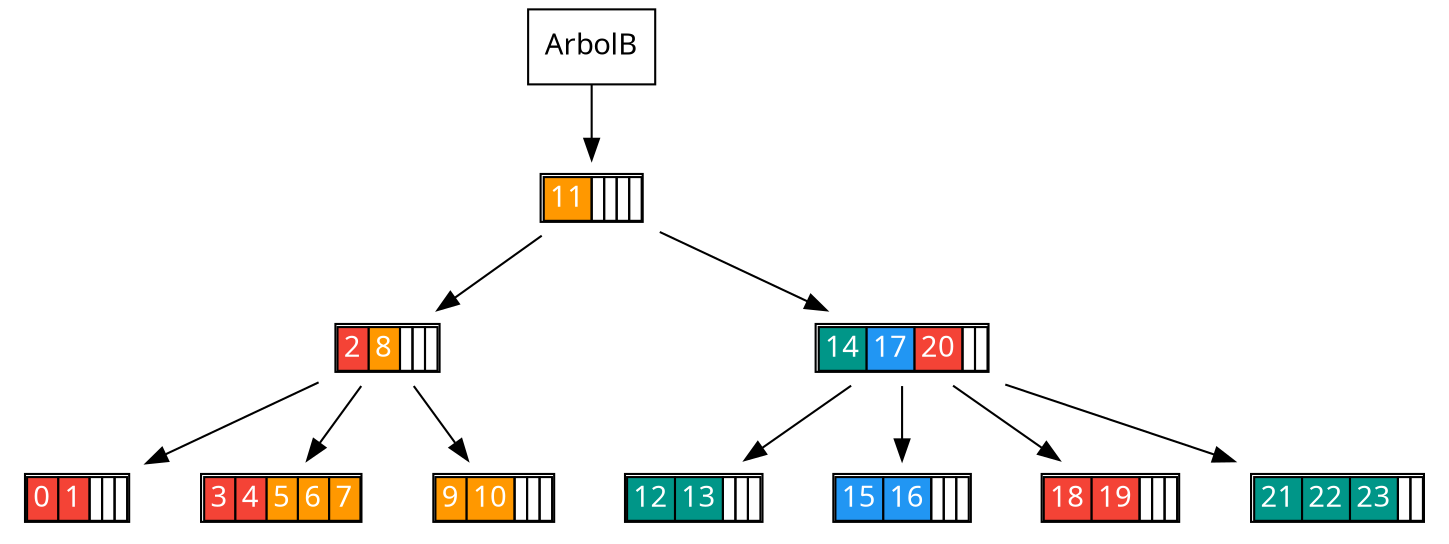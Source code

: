 digraph arbol{
ArbolB [shape=record, fontname="Raleway", label=ArbolB]548191450 [shape=none, fontname="Raleway",label=<<TABLE CELLSPACING="0"><TR><TD BGCOLOR ="#ff9800"><FONT COLOR="white">11</FONT></TD><TD></TD><TD></TD><TD></TD><TD></TD></TR></TABLE>>];
ArbolB -> 548191450;
499187313 [shape=none, fontname="Raleway",label=<<TABLE CELLSPACING="0"><TR><TD BGCOLOR ="#f44336"><FONT COLOR="white">2</FONT></TD><TD BGCOLOR ="#ff9800"><FONT COLOR="white">8</FONT></TD><TD></TD><TD></TD><TD></TD></TR></TABLE>>];
548191450 -> 499187313;
1660127809 [shape=none, fontname="Raleway",label=<<TABLE CELLSPACING="0"><TR><TD BGCOLOR ="#f44336"><FONT COLOR="white">0</FONT></TD><TD BGCOLOR ="#f44336"><FONT COLOR="white">1</FONT></TD><TD></TD><TD></TD><TD></TD></TR></TABLE>>];
499187313 -> 1660127809;
106792168 [shape=none, fontname="Raleway",label=<<TABLE CELLSPACING="0"><TR><TD BGCOLOR ="#f44336"><FONT COLOR="white">3</FONT></TD><TD BGCOLOR ="#f44336"><FONT COLOR="white">4</FONT></TD><TD BGCOLOR ="#ff9800"><FONT COLOR="white">5</FONT></TD><TD BGCOLOR ="#ff9800"><FONT COLOR="white">6</FONT></TD><TD BGCOLOR ="#ff9800"><FONT COLOR="white">7</FONT></TD></TR></TABLE>>];
499187313 -> 106792168;
294097615 [shape=none, fontname="Raleway",label=<<TABLE CELLSPACING="0"><TR><TD BGCOLOR ="#ff9800"><FONT COLOR="white">9</FONT></TD><TD BGCOLOR ="#ff9800"><FONT COLOR="white">10</FONT></TD><TD></TD><TD></TD><TD></TD></TR></TABLE>>];
499187313 -> 294097615;
520235310 [shape=none, fontname="Raleway",label=<<TABLE CELLSPACING="0"><TR><TD BGCOLOR ="#009688"><FONT COLOR="white">14</FONT></TD><TD BGCOLOR ="#2196F3"><FONT COLOR="white">17</FONT></TD><TD BGCOLOR ="#f44336"><FONT COLOR="white">20</FONT></TD><TD></TD><TD></TD></TR></TABLE>>];
548191450 -> 520235310;
1503789849 [shape=none, fontname="Raleway",label=<<TABLE CELLSPACING="0"><TR><TD BGCOLOR ="#009688"><FONT COLOR="white">12</FONT></TD><TD BGCOLOR ="#009688"><FONT COLOR="white">13</FONT></TD><TD></TD><TD></TD><TD></TD></TR></TABLE>>];
520235310 -> 1503789849;
908980012 [shape=none, fontname="Raleway",label=<<TABLE CELLSPACING="0"><TR><TD BGCOLOR ="#2196F3"><FONT COLOR="white">15</FONT></TD><TD BGCOLOR ="#2196F3"><FONT COLOR="white">16</FONT></TD><TD></TD><TD></TD><TD></TD></TR></TABLE>>];
520235310 -> 908980012;
27212609 [shape=none, fontname="Raleway",label=<<TABLE CELLSPACING="0"><TR><TD BGCOLOR ="#f44336"><FONT COLOR="white">18</FONT></TD><TD BGCOLOR ="#f44336"><FONT COLOR="white">19</FONT></TD><TD></TD><TD></TD><TD></TD></TR></TABLE>>];
520235310 -> 27212609;
573597437 [shape=none, fontname="Raleway",label=<<TABLE CELLSPACING="0"><TR><TD BGCOLOR ="#009688"><FONT COLOR="white">21</FONT></TD><TD BGCOLOR ="#009688"><FONT COLOR="white">22</FONT></TD><TD BGCOLOR ="#009688"><FONT COLOR="white">23</FONT></TD><TD></TD><TD></TD></TR></TABLE>>];
520235310 -> 573597437;
}